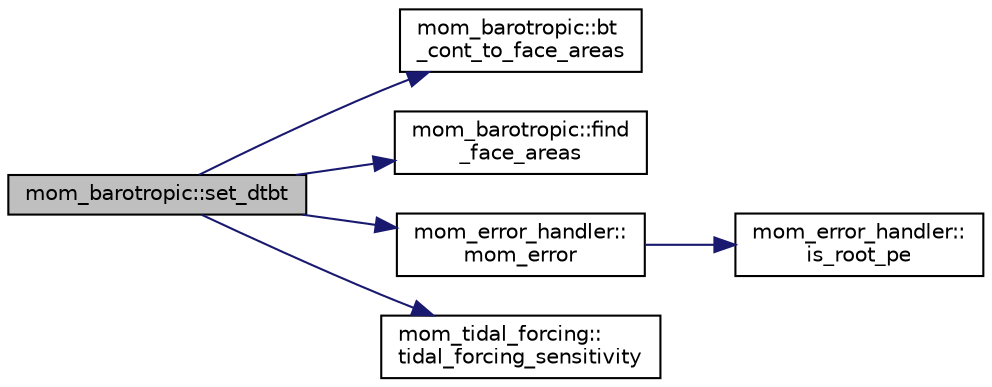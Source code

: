 digraph "mom_barotropic::set_dtbt"
{
 // INTERACTIVE_SVG=YES
 // LATEX_PDF_SIZE
  edge [fontname="Helvetica",fontsize="10",labelfontname="Helvetica",labelfontsize="10"];
  node [fontname="Helvetica",fontsize="10",shape=record];
  rankdir="LR";
  Node1 [label="mom_barotropic::set_dtbt",height=0.2,width=0.4,color="black", fillcolor="grey75", style="filled", fontcolor="black",tooltip="This subroutine automatically determines an optimal value for dtbt based on some state of the ocean."];
  Node1 -> Node2 [color="midnightblue",fontsize="10",style="solid",fontname="Helvetica"];
  Node2 [label="mom_barotropic::bt\l_cont_to_face_areas",height=0.2,width=0.4,color="black", fillcolor="white", style="filled",URL="$namespacemom__barotropic.html#ac7100cec548b4bf6d69d4a52e074a04f",tooltip="This subroutine uses the BTCL types to find typical or maximum face areas, which can then be used for..."];
  Node1 -> Node3 [color="midnightblue",fontsize="10",style="solid",fontname="Helvetica"];
  Node3 [label="mom_barotropic::find\l_face_areas",height=0.2,width=0.4,color="black", fillcolor="white", style="filled",URL="$namespacemom__barotropic.html#aba29d11dc2530622be997c069fb932ae",tooltip="This subroutine determines the open face areas of cells for calculating the barotropic transport."];
  Node1 -> Node4 [color="midnightblue",fontsize="10",style="solid",fontname="Helvetica"];
  Node4 [label="mom_error_handler::\lmom_error",height=0.2,width=0.4,color="black", fillcolor="white", style="filled",URL="$namespacemom__error__handler.html#a460cfb79a06c29fc249952c2a3710d67",tooltip="This provides a convenient interface for writing an mpp_error message with run-time filter based on a..."];
  Node4 -> Node5 [color="midnightblue",fontsize="10",style="solid",fontname="Helvetica"];
  Node5 [label="mom_error_handler::\lis_root_pe",height=0.2,width=0.4,color="black", fillcolor="white", style="filled",URL="$namespacemom__error__handler.html#ad5f00a53059c72fe2332d1436c80ca71",tooltip="This returns .true. if the current PE is the root PE."];
  Node1 -> Node6 [color="midnightblue",fontsize="10",style="solid",fontname="Helvetica"];
  Node6 [label="mom_tidal_forcing::\ltidal_forcing_sensitivity",height=0.2,width=0.4,color="black", fillcolor="white", style="filled",URL="$namespacemom__tidal__forcing.html#a0a1564c68489a35802c626a07f4629d7",tooltip="This subroutine calculates returns the partial derivative of the local geopotential height with the i..."];
}
